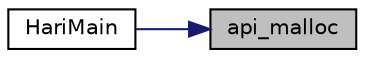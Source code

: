 digraph "api_malloc"
{
 // LATEX_PDF_SIZE
  edge [fontname="Helvetica",fontsize="10",labelfontname="Helvetica",labelfontsize="10"];
  node [fontname="Helvetica",fontsize="10",shape=record];
  rankdir="RL";
  Node1 [label="api_malloc",height=0.2,width=0.4,color="black", fillcolor="grey75", style="filled", fontcolor="black",tooltip="指定サイズのメモリを確保する"];
  Node1 -> Node2 [dir="back",color="midnightblue",fontsize="10",style="solid",fontname="Helvetica"];
  Node2 [label="HariMain",height=0.2,width=0.4,color="black", fillcolor="white", style="filled",URL="$color_8c.html#a3bfd04b86eb41bd7301c75a3df6a89e0",tooltip=" "];
}
